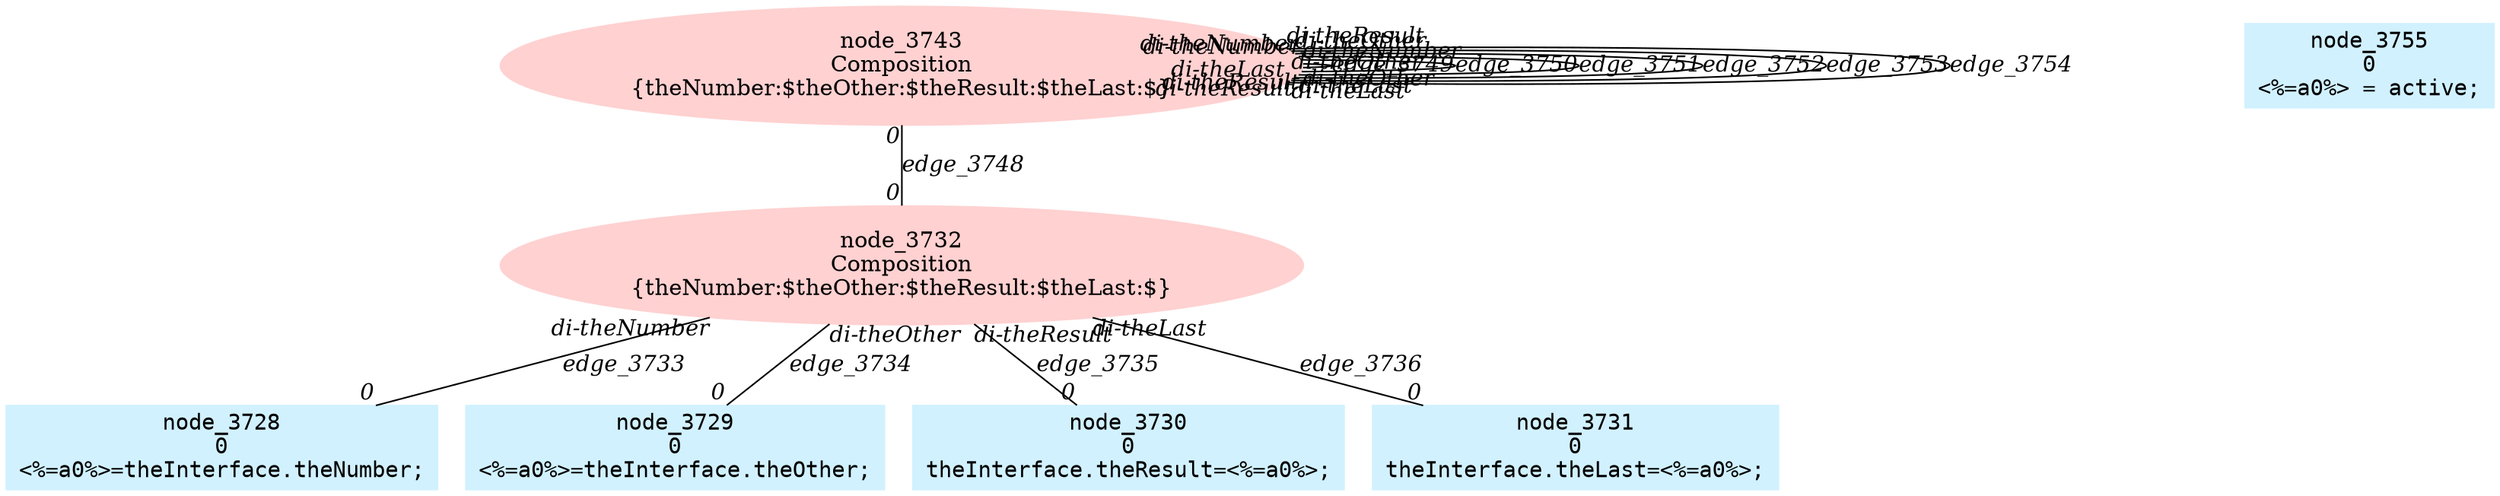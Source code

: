 digraph g{node_3732 [shape=ellipse, style=filled, color="#ffd1d1", label="node_3732
Composition
{theNumber:$theOther:$theResult:$theLast:$}" ]
node_3743 [shape=ellipse, style=filled, color="#ffd1d1", label="node_3743
Composition
{theNumber:$theOther:$theResult:$theLast:$}" ]
node_3728 [shape=box, style=filled, color="#d1f1ff", fontname="Courier", label="node_3728
0
<%=a0%>=theInterface.theNumber;
" ]
node_3729 [shape=box, style=filled, color="#d1f1ff", fontname="Courier", label="node_3729
0
<%=a0%>=theInterface.theOther;
" ]
node_3730 [shape=box, style=filled, color="#d1f1ff", fontname="Courier", label="node_3730
0
theInterface.theResult=<%=a0%>;
" ]
node_3731 [shape=box, style=filled, color="#d1f1ff", fontname="Courier", label="node_3731
0
theInterface.theLast=<%=a0%>;
" ]
node_3755 [shape=box, style=filled, color="#d1f1ff", fontname="Courier", label="node_3755
0
<%=a0%> = active;
" ]
node_3732 -> node_3728 [dir=none, arrowHead=none, fontname="Times-Italic", label="edge_3733",  headlabel="0", taillabel="di-theNumber" ]
node_3732 -> node_3729 [dir=none, arrowHead=none, fontname="Times-Italic", label="edge_3734",  headlabel="0", taillabel="di-theOther" ]
node_3732 -> node_3730 [dir=none, arrowHead=none, fontname="Times-Italic", label="edge_3735",  headlabel="0", taillabel="di-theResult" ]
node_3732 -> node_3731 [dir=none, arrowHead=none, fontname="Times-Italic", label="edge_3736",  headlabel="0", taillabel="di-theLast" ]
node_3743 -> node_3732 [dir=none, arrowHead=none, fontname="Times-Italic", label="edge_3748",  headlabel="0", taillabel="0" ]
node_3743 -> node_3743 [dir=none, arrowHead=none, fontname="Times-Italic", label="edge_3749",  headlabel="di-theOther", taillabel="di-theNumber" ]
node_3743 -> node_3743 [dir=none, arrowHead=none, fontname="Times-Italic", label="edge_3750",  headlabel="di-theResult", taillabel="di-theNumber" ]
node_3743 -> node_3743 [dir=none, arrowHead=none, fontname="Times-Italic", label="edge_3751",  headlabel="di-theLast", taillabel="di-theNumber" ]
node_3743 -> node_3743 [dir=none, arrowHead=none, fontname="Times-Italic", label="edge_3752",  headlabel="di-theResult", taillabel="di-theOther" ]
node_3743 -> node_3743 [dir=none, arrowHead=none, fontname="Times-Italic", label="edge_3753",  headlabel="di-theLast", taillabel="di-theOther" ]
node_3743 -> node_3743 [dir=none, arrowHead=none, fontname="Times-Italic", label="edge_3754",  headlabel="di-theLast", taillabel="di-theResult" ]
}